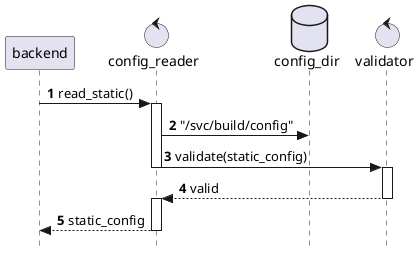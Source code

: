 @startuml
'https://plantuml.com/sequence-diagram

autonumber
skinparam style strictuml

participant backend as b
control config_reader as c
database config_dir as cd
control validator as v

b -> c: read_static()
activate c
c -> cd: "/svc/build/config"
c -> v : validate(static_config)
deactivate c
activate v
v --> c: valid
deactivate v
activate c
c --> b: static_config
deactivate c

@enduml
